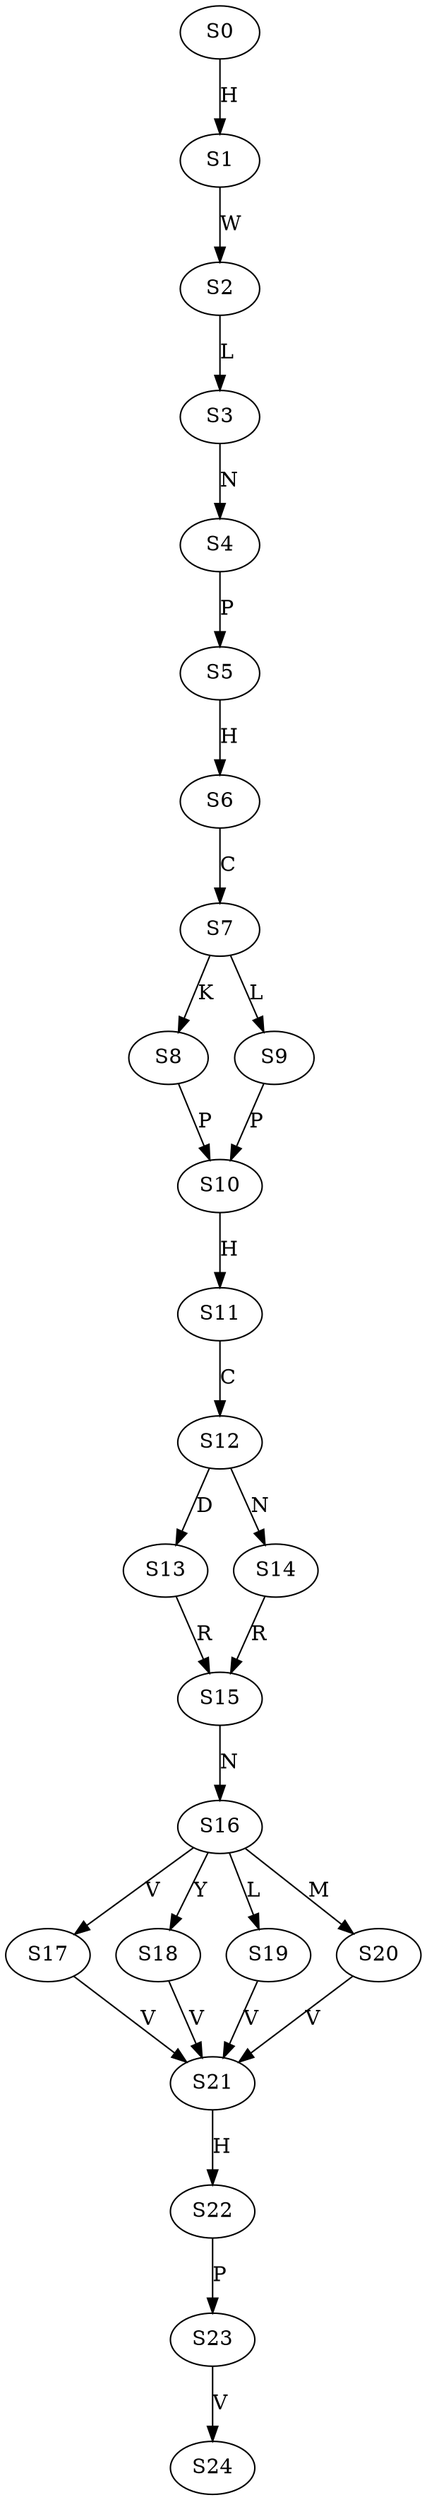 strict digraph  {
	S0 -> S1 [ label = H ];
	S1 -> S2 [ label = W ];
	S2 -> S3 [ label = L ];
	S3 -> S4 [ label = N ];
	S4 -> S5 [ label = P ];
	S5 -> S6 [ label = H ];
	S6 -> S7 [ label = C ];
	S7 -> S8 [ label = K ];
	S7 -> S9 [ label = L ];
	S8 -> S10 [ label = P ];
	S9 -> S10 [ label = P ];
	S10 -> S11 [ label = H ];
	S11 -> S12 [ label = C ];
	S12 -> S13 [ label = D ];
	S12 -> S14 [ label = N ];
	S13 -> S15 [ label = R ];
	S14 -> S15 [ label = R ];
	S15 -> S16 [ label = N ];
	S16 -> S17 [ label = V ];
	S16 -> S18 [ label = Y ];
	S16 -> S19 [ label = L ];
	S16 -> S20 [ label = M ];
	S17 -> S21 [ label = V ];
	S18 -> S21 [ label = V ];
	S19 -> S21 [ label = V ];
	S20 -> S21 [ label = V ];
	S21 -> S22 [ label = H ];
	S22 -> S23 [ label = P ];
	S23 -> S24 [ label = V ];
}
